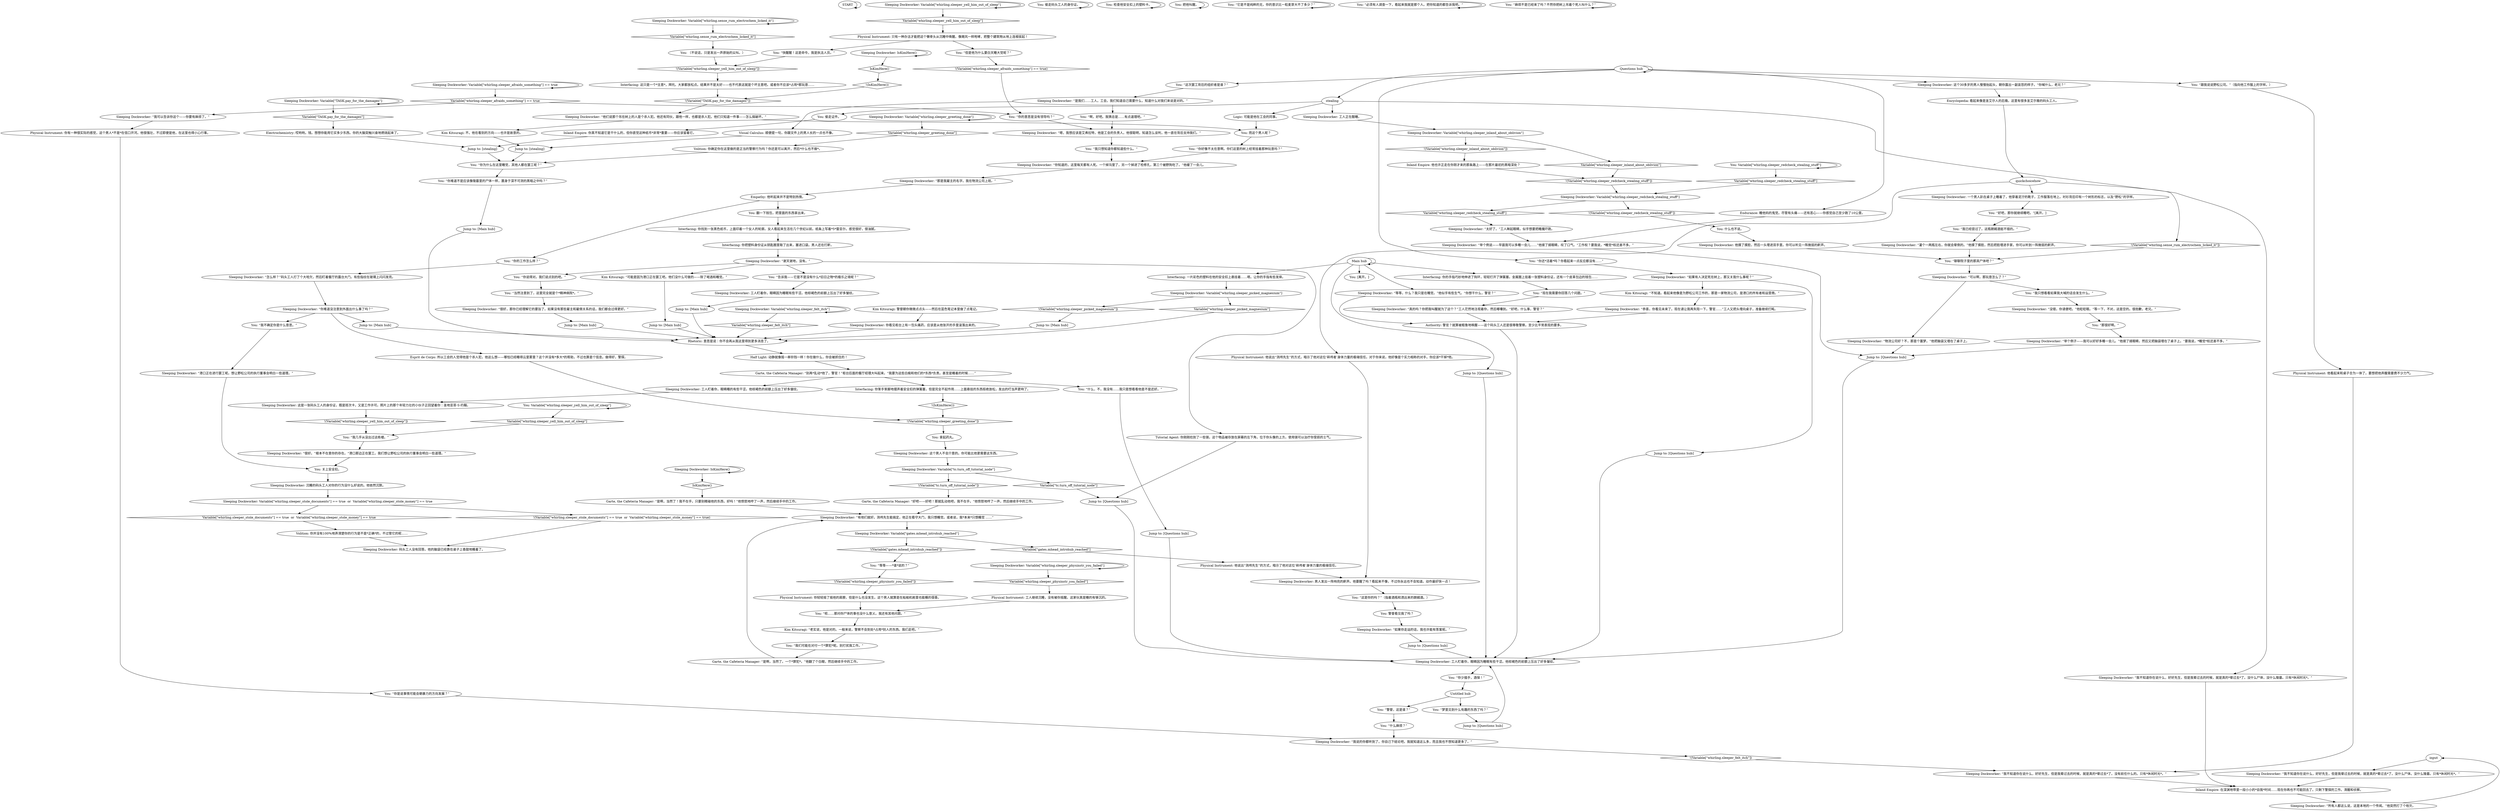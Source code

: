 # WHIRLING / SLEEPING DOCKWORKER
# Downstairs at the Whirling In Rags there's a sleeping dockworker. Interfacing people can steal his wallet and work pass, Phys inst can wake him up by yelling and then get some info on the Union and the strike.
# ==================================================
digraph G {
	  0 [label="START"];
	  1 [label="input"];
	  2 [label="Rhetoric: 意思是说：你不会再从我这里得到更多消息了。"];
	  3 [label="Main hub"];
	  4 [label="You: “警督，这是谁？”"];
	  5 [label="You: “我已经尝过了。这瓶朗姆酒挺不错的。”"];
	  6 [label="Sleeping Dockworker: 码头工人没有回答。他的脑袋已经靠在桌子上香甜地睡着了。"];
	  7 [label="Jump to: [Main hub]"];
	  8 [label="You: “当然注意到了，这里完全就是个*精神病院*。”"];
	  9 [label="Sleeping Dockworker: “太好了。”工人眯起眼睛，似乎想要把睡魔吓跑。"];
	  10 [label="Interfacing: 你的手指巧妙地伸进了钩环，轻轻打开了弹簧塞。金属圈上挂着一张塑料身份证，还有一个皮革包边的钱包……"];
	  11 [label="You: 拿起药丸。"];
	  12 [label="Sleeping Dockworker: 一个男人趴在桌子上睡着了，他穿着泥泞的靴子，工作服落在地上。衬衫背后印有一个树形的标志，以及“野松”的字样。"];
	  13 [label="You: “我只想看看如果我大喊的话会发生什么。”"];
	  14 [label="You: “你好像不太在意啊。你们这里的树上经常挂着那种玩意吗？”"];
	  15 [label="Sleeping Dockworker: 男人发出一阵响亮的鼾声。他要醒了吗？看起来不像，不过你永远也不会知道。动作最好快一点！"];
	  16 [label="Jump to: [Questions hub]"];
	  17 [label="You: 偷走码头工人的身份证。"];
	  18 [label="You: Variable[\"whirling.sleeper_redcheck_stealing_stuff\"]"];
	  19 [label="Variable[\"whirling.sleeper_redcheck_stealing_stuff\"]", shape=diamond];
	  20 [label="!(Variable[\"whirling.sleeper_redcheck_stealing_stuff\"])", shape=diamond];
	  21 [label="Sleeping Dockworker: Variable[\"whirling.sleeper_felt_itch\"]"];
	  22 [label="Variable[\"whirling.sleeper_felt_itch\"]", shape=diamond];
	  23 [label="!(Variable[\"whirling.sleeper_felt_itch\"])", shape=diamond];
	  24 [label="Sleeping Dockworker: IsKimHere()"];
	  25 [label="IsKimHere()", shape=diamond];
	  26 [label="!(IsKimHere())", shape=diamond];
	  27 [label="Half Light: 动静就像摇一串铃铛一样！你在做什么，你会被抓住的！"];
	  28 [label="Logic: 可能是他在工会的同事。"];
	  29 [label="You: 翻一下钱包，把里面的东西拿出来。"];
	  30 [label="You: “那很好啊。”"];
	  31 [label="Sleeping Dockworker: Variable[\"whirling.sense_rum_electrochem_licked_it\"]"];
	  32 [label="Variable[\"whirling.sense_rum_electrochem_licked_it\"]", shape=diamond];
	  33 [label="!(Variable[\"whirling.sense_rum_electrochem_licked_it\"])", shape=diamond];
	  34 [label="You: “现在我需要你回答几个问题。”"];
	  35 [label="You: 而这个男人呢？"];
	  36 [label="You: “你是说事情可能会朝暴力的方向发展？”"];
	  37 [label="Sleeping Dockworker: Variable[\"whirling.sleeper_afraids_something\"] == true"];
	  38 [label="Variable[\"whirling.sleeper_afraids_something\"] == true", shape=diamond];
	  39 [label="!(Variable[\"whirling.sleeper_afraids_something\"] == true)", shape=diamond];
	  40 [label="Kim Kitsuragi: “可能是因为港口正在罢工吧。他们没什么可做的——除了喝酒和睡觉。”"];
	  41 [label="You: “你难道不是应该像陵墓里的尸体一样，置身于深不可测的黑暗之中吗？”"];
	  42 [label="Sleeping Dockworker: “有他们就好。测颅先生能搞定，他正在看守大门，我只想睡觉。或者说，我*本来*只想睡觉 ……”"];
	  43 [label="Sleeping Dockworker: IsKimHere()"];
	  44 [label="IsKimHere()", shape=diamond];
	  45 [label="!(IsKimHere())", shape=diamond];
	  46 [label="Kim Kitsuragi: “老实说，他是对的。一般来说，警察不会到处*占用*别人的东西。我们走吧。”"];
	  47 [label="Sleeping Dockworker: “如果你走运的话，我也许能有答案呢。”"];
	  48 [label="Kim Kitsuragi: 不。他在看别的方向——也许是故意的。"];
	  49 [label="You: “等等——*谁*说的？”"];
	  50 [label="Physical Instrument: 他说出“测颅先生”的方式，暗示了他对这位‘碎颅者’身体力量的极端信任。对于你来说，他好像是个实力相称的对手。你应该*干掉*他。"];
	  51 [label="You: “你还*活着*吗？你看起来一点反应都没有……”"];
	  52 [label="You: “好吧，那你就继续睡吧。”[离开。]"];
	  53 [label="Physical Instrument: 他看起来和桌子合为一体了。要想把他弄醒需要费不少力气。"];
	  54 [label="Sleeping Dockworker: “那是我雇主的名字。我在物流公司上班。”"];
	  55 [label="Sleeping Dockworker: “如果有人决定死在树上，那又关我什么事呢？”"];
	  56 [label="Sleeping Dockworker: “等等，什么？我只是在睡觉。”他似乎有些生气。“你想干什么，警官？”"];
	  57 [label="You: 检查他安全扣上的塑料卡。"];
	  58 [label="Sleeping Dockworker: 这是一张码头工人的身份证，既是班次卡，又是工作许可。照片上的那个年轻力壮的小伙子正回望着你：圣地亚哥·S·约翰。"];
	  59 [label="Sleeping Dockworker: “我不知道你在说什么，好好先生，但是我晕过去的时候，就是真的*晕过去*了。没什么尸体。没什么陵墓。只有*休闲时光*。”"];
	  60 [label="Sleeping Dockworker: Variable[\"whirling.sleeper_greeting_done\"]"];
	  61 [label="Variable[\"whirling.sleeper_greeting_done\"]", shape=diamond];
	  62 [label="!(Variable[\"whirling.sleeper_greeting_done\"])", shape=diamond];
	  63 [label="Jump to: [Questions hub]"];
	  64 [label="Jump to: [Main hub]"];
	  65 [label="Sleeping Dockworker: “我不知道你在说什么，好好先生，但是我晕过去的时候，就是真的*晕过去*了。没有前任什么的。只有*休闲时光*。”"];
	  66 [label="Interfacing: 一片彩色的塑料在他的安全扣上悬挂着……嗯。让你的手指有些发痒。"];
	  67 [label="You: 把他叫醒。"];
	  68 [label="You: Variable[\"whirling.sleeper_yell_him_out_of_sleep\"]"];
	  69 [label="Variable[\"whirling.sleeper_yell_him_out_of_sleep\"]", shape=diamond];
	  70 [label="!(Variable[\"whirling.sleeper_yell_him_out_of_sleep\"])", shape=diamond];
	  71 [label="Jump to: [Main hub]"];
	  72 [label="Sleeping Dockworker: “举个例子——我可以好好多睡一会儿。”他揉了揉眼睛，然后又把脑袋埋在了桌子上。“要我说，*睡觉*权还差不多。”"];
	  73 [label="Sleeping Dockworker: “物流公司好？不，那是个噩梦。”他把脑袋又埋在了桌子上。"];
	  74 [label="You: “我只想知道你都知道些什么。”"];
	  75 [label="Jump to: [Questions hub]"];
	  76 [label="You: “呃……那问你尸体的事也没什么意义。我还有其他问题。”"];
	  77 [label="Jump to: [Main hub]"];
	  78 [label="Sleeping Dockworker: 你看见柜台上有一包头痛药，应该是从他张开的手里滚落出来的。"];
	  79 [label="Esprit de Corps: 所以工会的人觉得他是个杀人犯，他这么想——哪怕已经睡得云里雾里？这个并没有*多大*的帮助，不过也算是个信息。做得好，警探。"];
	  80 [label="You: “我几乎从没出过这栋楼。”"];
	  81 [label="Sleeping Dockworker: Variable[\"whirling.sleeper_yell_him_out_of_sleep\"]"];
	  82 [label="Variable[\"whirling.sleeper_yell_him_out_of_sleep\"]", shape=diamond];
	  83 [label="!(Variable[\"whirling.sleeper_yell_him_out_of_sleep\"])", shape=diamond];
	  84 [label="Sleeping Dockworker: 这个30多岁的男人慢慢抬起头，朝你露出一副哀怨的样子。“你喊什么，老兄？”"];
	  85 [label="You: “你为什么在这里睡觉，其他人都在罢工呢？”"];
	  86 [label="stealing"];
	  87 [label="You: “梦里见到什么有趣的东西了吗？”"];
	  88 [label="You: 什么也不说。"];
	  89 [label="Interfacing: 你笨手笨脚地摆弄着安全扣的弹簧塞，但是完全不起作用……上面悬挂的东西拒绝放松，发出的叮当声更响了。"];
	  90 [label="You: “什么，不，我没有……我只是想看看他是不是还好。”"];
	  91 [label="You: “你少插手，酒保！”"];
	  92 [label="Sleeping Dockworker: “我不知道你在说什么，好好先生，但是我晕过去的时候，就是真的*晕过去*了。没什么尸体，没什么陵墓。只有*休闲时光*。”"];
	  93 [label="You: 警督看见我了吗？"];
	  94 [label="Sleeping Dockworker: “没错，你请便吧。”他眨眨眼。“等一下，不对，这是空的。很抱歉，老兄。”"];
	  95 [label="Sleeping Dockworker: “恭喜，你看见未来了。现在请让我再失陪一下，警官……”工人又把头埋向桌子，准备继续打盹。"];
	  96 [label="You: “但是他为什么要白天睡大觉呢？”"];
	  97 [label="You: （不说话，只是发出一声原始的尖叫。）"];
	  98 [label="Untitled hub"];
	  99 [label="Garte, the Cafeteria Manager: “好吧——好吧！那就乱动他吧，我不在乎。”他愤怒地哼了一声，然后继续手中的工作。"];
	  100 [label="Tutorial Agent: 你刚刚捡到了一些镁。这个物品被存放在屏幕的左下角，位于你头像的上方。使用镁可以治疗你受损的士气。"];
	  101 [label="You: “它是不是纯粹的无，你的意识比一粒麦芽大不了多少？”"];
	  102 [label="Sleeping Dockworker: 工人盯着你，眼睛因为睡眠有些干涩。他棕褐色的前额上压出了好多皱纹。"];
	  103 [label="Questions hub"];
	  104 [label="You: “聊聊院子里的那具尸体吧？”"];
	  105 [label="Jump to: [Questions hub]"];
	  106 [label="Sleeping Dockworker: “谢天谢地，没有。”"];
	  107 [label="Visual Calculus: 顺便提一句，你跟文件上的男人长的一点也不像。"];
	  108 [label="You: “你的意思是没有领导吗？”"];
	  109 [label="You: “什么麻烦？”"];
	  110 [label="Kim Kitsuragi: “不知道。看起来他像是为野松公司工作的，那是一家物流公司，是港口的所有者和运营商。”"];
	  111 [label="You: “必须有人调查一下，看起来我就是那个人。把你知道的都告诉我吧。”"];
	  112 [label="Sleeping Dockworker: “我可以告诉你这个——你要有麻烦了。”"];
	  113 [label="You: “麻烦不是已经来了吗？不然你把树上吊着个死人叫什么？”"];
	  114 [label="Sleeping Dockworker: “他们说那个吊在树上的人是个杀人犯。他还有同伙，跟他一样，也都是杀人犯。他们只知道一件事——怎么搞破坏。”"];
	  115 [label="Inland Empire: 你真不知道它是干什么的，但你直觉这种纸币*非常*重要——你应该留着它。"];
	  116 [label="Interfacing: 你把塑料身份证从钥匙圈里取了出来，塞进口袋。男人还在打鼾。"];
	  117 [label="Sleeping Dockworker: Variable[\"TASK.pay_for_the_damages\"]"];
	  118 [label="Variable[\"TASK.pay_for_the_damages\"]", shape=diamond];
	  119 [label="!(Variable[\"TASK.pay_for_the_damages\"])", shape=diamond];
	  120 [label="Jump to: [Main hub]"];
	  121 [label="Sleeping Dockworker: 工人盯着你，眼睛睡的有些干涩。他棕褐色的前额上压出了好多皱纹。"];
	  122 [label="You: “我们可能在对付一个*罪犯*呢。别打扰我工作。”"];
	  123 [label="Interfacing: 这只是一个*主意*，拜托。大家都放松点。结果并不是太好——也不代表这就是个坏主意吧。或者你不应该*占用*那玩意……"];
	  124 [label="Sleeping Dockworker: Variable[\"whirling.sleeper_physinstr_you_failed\"]"];
	  125 [label="Variable[\"whirling.sleeper_physinstr_you_failed\"]", shape=diamond];
	  126 [label="!(Variable[\"whirling.sleeper_physinstr_you_failed\"])", shape=diamond];
	  127 [label="Sleeping Dockworker: “所有人都这么说，这是本地的一个传闻。”他突然打了个哈欠。"];
	  128 [label="Endurance: 睡他妈的鬼觉。尽管有头痛——还有恶心——你感觉自己至少跑了10公里。"];
	  129 [label="You: “这是你的吗？”（指着酒瓶和洒出来的朗姆酒。）"];
	  130 [label="Volition: 你确定你在这里做的是正当的警察行为吗？你还是可以离开，然后*什么也不做*。"];
	  131 [label="Sleeping Dockworker: 工人正在酣睡。"];
	  132 [label="You: 关上安全扣。"];
	  133 [label="Sleeping Dockworker: “举个例说——早晨我可以多睡一会儿……”他揉了揉眼睛，叹了口气。“工作权？要我说，*睡觉*权还差不多。”"];
	  134 [label="Jump to: [Questions hub]"];
	  135 [label="Garte, the Cafeteria Manager: “是啊，当然了！我不在乎。只要别瞎碰他的东西，好吗！”他愤怒地哼了一声，然后继续手中的工作。"];
	  136 [label="Kim Kitsuragi: 警督朝你微微点点头——然后在蓝色笔记本里做了点笔记。"];
	  137 [label="Sleeping Dockworker: Variable[\"whirling.sleeper_picked_magnesium\"]"];
	  138 [label="Variable[\"whirling.sleeper_picked_magnesium\"]", shape=diamond];
	  139 [label="!(Variable[\"whirling.sleeper_picked_magnesium\"])", shape=diamond];
	  140 [label="Interfacing: 你找到一张黑色纸币，上面印着一个女人的轮廓。女人看起来生活在几个世纪以前。纸条上写着*5*雷亚尔。感觉很好，很油腻。"];
	  141 [label="Physical Instrument: 只有一种办法才能把这个懒骨头从沉睡中唤醒。像飓风一样咆哮，把整个建筑物从地上连根拔起！"];
	  142 [label="Electrochemistry: 哎哟哟。钱。想想你能用它买多少东西。你的大脑突触兴奋地燃烧起来了。"];
	  143 [label="You: “快醒醒！这是命令，我是执法人员。”"];
	  144 [label="Sleeping Dockworker: 这个男人不会介意的。你可能比他更需要这东西。"];
	  145 [label="Sleeping Dockworker: 工人盯着你，眼睛因为睡眠有些干涩。他棕褐色的前额上压出了好多皱纹。"];
	  146 [label="Physical Instrument: 你轻轻摇了摇他的肩膀，但是什么也没发生。这个男人就算是在船舶机舱里也能睡的很香。"];
	  147 [label="Sleeping Dockworker: “灌个一两瓶左右，你就会晕倒的。”他摸了摸脸，然后把脸埋进手掌。你可以听到一阵微弱的鼾声。"];
	  148 [label="Physical Instrument: 你有一种很实际的感觉，这个男人*不是*在信口开河。他很强壮，不过即便是他，在这里也得小心行事。"];
	  149 [label="Jump to: [Main hub]"];
	  150 [label="You: “啊，好吧。我猜总是……有点道理吧。”"];
	  151 [label="Sleeping Dockworker: “港口正在进行罢工呢。想让野松公司的执行董事会明白一些道理。”"];
	  152 [label="Sleeping Dockworker: “很好，那你已经理解它的要旨了。如果没有那些雇主和雇佣关系的话，我们都会过得更好。”"];
	  153 [label="Sleeping Dockworker: Variable[\"whirling.sleeper_redcheck_stealing_stuff\"]"];
	  154 [label="Variable[\"whirling.sleeper_redcheck_stealing_stuff\"]", shape=diamond];
	  155 [label="!(Variable[\"whirling.sleeper_redcheck_stealing_stuff\"])", shape=diamond];
	  156 [label="quickchoicehow"];
	  157 [label="You: “这次罢工背后的组织者是谁？”"];
	  158 [label="Authority: 警官？就算被粗鲁地唤醒——这个码头工人还是很尊敬警察。至少比平常表现的要多。"];
	  159 [label="Empathy: 他听起来并不是特别热情。"];
	  160 [label="Sleeping Dockworker: 他摸了摸脸，然后一头埋进双手里。你可以听见一阵微弱的鼾声。"];
	  161 [label="Sleeping Dockworker: “真的吗？你把我叫醒就为了这个？”工人茫然地注视着你，然后嘟囔到。“好吧，什么事，警官？”"];
	  162 [label="Sleeping Dockworker: Variable[\"whirling.sleeper_inland_about_oblivion\"]"];
	  163 [label="Variable[\"whirling.sleeper_inland_about_oblivion\"]", shape=diamond];
	  164 [label="!(Variable[\"whirling.sleeper_inland_about_oblivion\"])", shape=diamond];
	  165 [label="Garte, the Cafeteria Manager: “是啊，当然了。一个*罪犯*。”他翻了个白眼，然后继续手中的工作。"];
	  166 [label="You: “告诉我——它是不是没有什么*旧日之物*的极乐之境呢？”"];
	  167 [label="Inland Empire: 在深渊地带里一段小小的*自我*时间……现在你再也不可能回去了。只剩下警探的工作。清醒和侦察。"];
	  168 [label="You: [离开。]"];
	  169 [label="Sleeping Dockworker: “你知道的，这里每天都有人死。一个掉沟里了，另一个掉进了检修孔，第三个被野狗吃了。”他缓了一会儿。"];
	  170 [label="Physical Instrument: 工人继续沉睡，没有被你摇醒。这家伙真是睡的有够沉的。"];
	  171 [label="Sleeping Dockworker: 沉睡的码头工人对你的行为没什么好说的。他依然沉默。"];
	  172 [label="You: “你的工作怎么样？”"];
	  173 [label="Sleeping Dockworker: “你难道没注意到外面出什么事了吗？”"];
	  174 [label="You: “我不确定你是什么意思。”"];
	  175 [label="Sleeping Dockworker: “嗯，我想应该是艾弗拉特，他是工会的负责人。他很聪明，知道怎么谈判，他一直在背后支持我们。”"];
	  176 [label="Jump to: [Questions hub]"];
	  177 [label="Encyclopedia: 看起来像是圣艾尔人的后裔。这里有很多圣艾尔裔的码头工人。"];
	  178 [label="Physical Instrument: 他说出“测颅先生”的方式，暗示了他对这位‘碎颅者’身体力量的极端信任。"];
	  179 [label="Sleeping Dockworker: Variable[\"gates.mhead_introhub_reached\"]"];
	  180 [label="Variable[\"gates.mhead_introhub_reached\"]", shape=diamond];
	  181 [label="!(Variable[\"gates.mhead_introhub_reached\"])", shape=diamond];
	  182 [label="Inland Empire: 他也许正走在你刚才来的那条路上——在那片最初的黑暗深处？"];
	  183 [label="You: 偷走证件。"];
	  184 [label="Jump to: [stealing]"];
	  185 [label="Sleeping Dockworker: Variable[\"tc.turn_off_tutorial_node\"]"];
	  186 [label="Variable[\"tc.turn_off_tutorial_node\"]", shape=diamond];
	  187 [label="!(Variable[\"tc.turn_off_tutorial_node\"])", shape=diamond];
	  188 [label="Volition: 你并没有100%地弄清楚你的行为是不是*正确*的，不过管它的呢……"];
	  189 [label="You: “跟我说说野松公司。”（指向他工作服上的字样。）"];
	  190 [label="Jump to: [stealing]"];
	  191 [label="You: “你说得对。我们说点别的吧。”"];
	  192 [label="Garte, the Cafeteria Manager: “别再*乱动*他了，警官！”柜台后面的餐厅经理大叫起来。“我要为这些白痴和他们的*东西*负责。甚至是睡着的时候……”"];
	  193 [label="Sleeping Dockworker: “是我们……工人。工会。我们知道自己需要什么，知道什么对我们来说是对的。”"];
	  194 [label="Sleeping Dockworker: “很好。”根本不在意你的存在。“港口那边正在罢工。我们想让野松公司的执行董事会明白一些道理。”"];
	  195 [label="Sleeping Dockworker: “可以啊，那玩意怎么了？”"];
	  196 [label="Sleeping Dockworker: “我说的你都听到了。你自己下结论吧。我就知道这么多，而且我也不想知道更多了。”"];
	  197 [label="Sleeping Dockworker: Variable[\"whirling.sleeper_stole_documents\"] == true  or  Variable[\"whirling.sleeper_stole_money\"] == true"];
	  198 [label="Variable[\"whirling.sleeper_stole_documents\"] == true  or  Variable[\"whirling.sleeper_stole_money\"] == true", shape=diamond];
	  199 [label="!(Variable[\"whirling.sleeper_stole_documents\"] == true  or  Variable[\"whirling.sleeper_stole_money\"] == true)", shape=diamond];
	  200 [label="Sleeping Dockworker: “怎么样？”码头工人打了个大哈欠，然后盯着餐厅的露台大门。有些指纹在玻璃上闪闪发亮。"];
	  201 [label="Jump to: [Questions hub]"];
	  0 -> 0
	  1 -> 59
	  2 -> 27
	  3 -> 66
	  3 -> 3
	  3 -> 168
	  3 -> 10
	  3 -> 16
	  3 -> 56
	  4 -> 109
	  5 -> 147
	  7 -> 2
	  8 -> 152
	  9 -> 133
	  10 -> 34
	  11 -> 144
	  12 -> 52
	  13 -> 94
	  14 -> 169
	  15 -> 129
	  16 -> 102
	  17 -> 17
	  18 -> 18
	  18 -> 19
	  19 -> 153
	  20 -> 153
	  21 -> 21
	  21 -> 22
	  22 -> 2
	  23 -> 65
	  24 -> 24
	  24 -> 25
	  25 -> 135
	  26 -> 62
	  27 -> 192
	  28 -> 35
	  29 -> 140
	  30 -> 72
	  31 -> 32
	  31 -> 31
	  32 -> 97
	  33 -> 104
	  34 -> 161
	  35 -> 14
	  36 -> 196
	  37 -> 37
	  37 -> 38
	  38 -> 112
	  38 -> 108
	  39 -> 108
	  40 -> 149
	  41 -> 120
	  42 -> 179
	  43 -> 43
	  43 -> 44
	  44 -> 45
	  45 -> 119
	  46 -> 122
	  47 -> 176
	  48 -> 184
	  49 -> 126
	  50 -> 15
	  51 -> 55
	  52 -> 5
	  53 -> 65
	  54 -> 159
	  55 -> 75
	  55 -> 110
	  56 -> 158
	  57 -> 57
	  58 -> 70
	  59 -> 167
	  60 -> 60
	  60 -> 61
	  61 -> 130
	  62 -> 11
	  63 -> 102
	  64 -> 2
	  65 -> 167
	  66 -> 137
	  67 -> 67
	  68 -> 68
	  68 -> 69
	  69 -> 80
	  70 -> 80
	  71 -> 2
	  72 -> 201
	  73 -> 201
	  74 -> 169
	  75 -> 102
	  76 -> 46
	  77 -> 2
	  78 -> 2
	  79 -> 62
	  80 -> 194
	  81 -> 81
	  81 -> 82
	  82 -> 141
	  83 -> 123
	  84 -> 177
	  85 -> 41
	  86 -> 131
	  86 -> 92
	  86 -> 28
	  86 -> 183
	  87 -> 105
	  88 -> 160
	  89 -> 26
	  90 -> 134
	  91 -> 98
	  92 -> 167
	  93 -> 47
	  94 -> 30
	  95 -> 158
	  96 -> 39
	  97 -> 83
	  98 -> 4
	  98 -> 87
	  99 -> 42
	  100 -> 63
	  101 -> 101
	  102 -> 91
	  103 -> 128
	  103 -> 103
	  103 -> 51
	  103 -> 84
	  103 -> 86
	  103 -> 157
	  103 -> 189
	  104 -> 195
	  105 -> 102
	  106 -> 40
	  106 -> 100
	  106 -> 166
	  106 -> 191
	  107 -> 184
	  108 -> 175
	  109 -> 196
	  110 -> 95
	  111 -> 111
	  112 -> 148
	  113 -> 113
	  114 -> 48
	  114 -> 35
	  115 -> 190
	  116 -> 106
	  117 -> 117
	  117 -> 118
	  118 -> 142
	  119 -> 114
	  120 -> 2
	  121 -> 58
	  122 -> 165
	  123 -> 119
	  124 -> 124
	  124 -> 125
	  125 -> 170
	  126 -> 146
	  127 -> 1
	  128 -> 133
	  129 -> 93
	  130 -> 85
	  131 -> 162
	  132 -> 171
	  133 -> 201
	  134 -> 102
	  135 -> 42
	  136 -> 78
	  137 -> 138
	  137 -> 139
	  138 -> 2
	  139 -> 77
	  140 -> 116
	  141 -> 96
	  141 -> 143
	  142 -> 190
	  143 -> 83
	  144 -> 185
	  145 -> 64
	  146 -> 76
	  147 -> 104
	  148 -> 36
	  149 -> 2
	  150 -> 175
	  151 -> 132
	  152 -> 71
	  153 -> 154
	  153 -> 155
	  154 -> 9
	  155 -> 88
	  156 -> 33
	  156 -> 50
	  156 -> 12
	  157 -> 193
	  158 -> 102
	  159 -> 172
	  159 -> 29
	  160 -> 104
	  161 -> 158
	  162 -> 163
	  162 -> 164
	  163 -> 20
	  164 -> 182
	  165 -> 42
	  166 -> 145
	  167 -> 127
	  169 -> 54
	  170 -> 76
	  171 -> 197
	  172 -> 200
	  173 -> 79
	  173 -> 174
	  173 -> 7
	  174 -> 151
	  175 -> 74
	  176 -> 102
	  177 -> 156
	  178 -> 15
	  179 -> 180
	  179 -> 181
	  180 -> 178
	  181 -> 49
	  182 -> 20
	  183 -> 115
	  184 -> 85
	  185 -> 186
	  185 -> 187
	  186 -> 63
	  187 -> 99
	  188 -> 6
	  189 -> 53
	  190 -> 85
	  191 -> 8
	  192 -> 89
	  192 -> 90
	  192 -> 121
	  193 -> 107
	  193 -> 150
	  194 -> 132
	  195 -> 73
	  195 -> 13
	  196 -> 23
	  197 -> 198
	  197 -> 199
	  198 -> 188
	  199 -> 6
	  200 -> 173
	  201 -> 102
}

